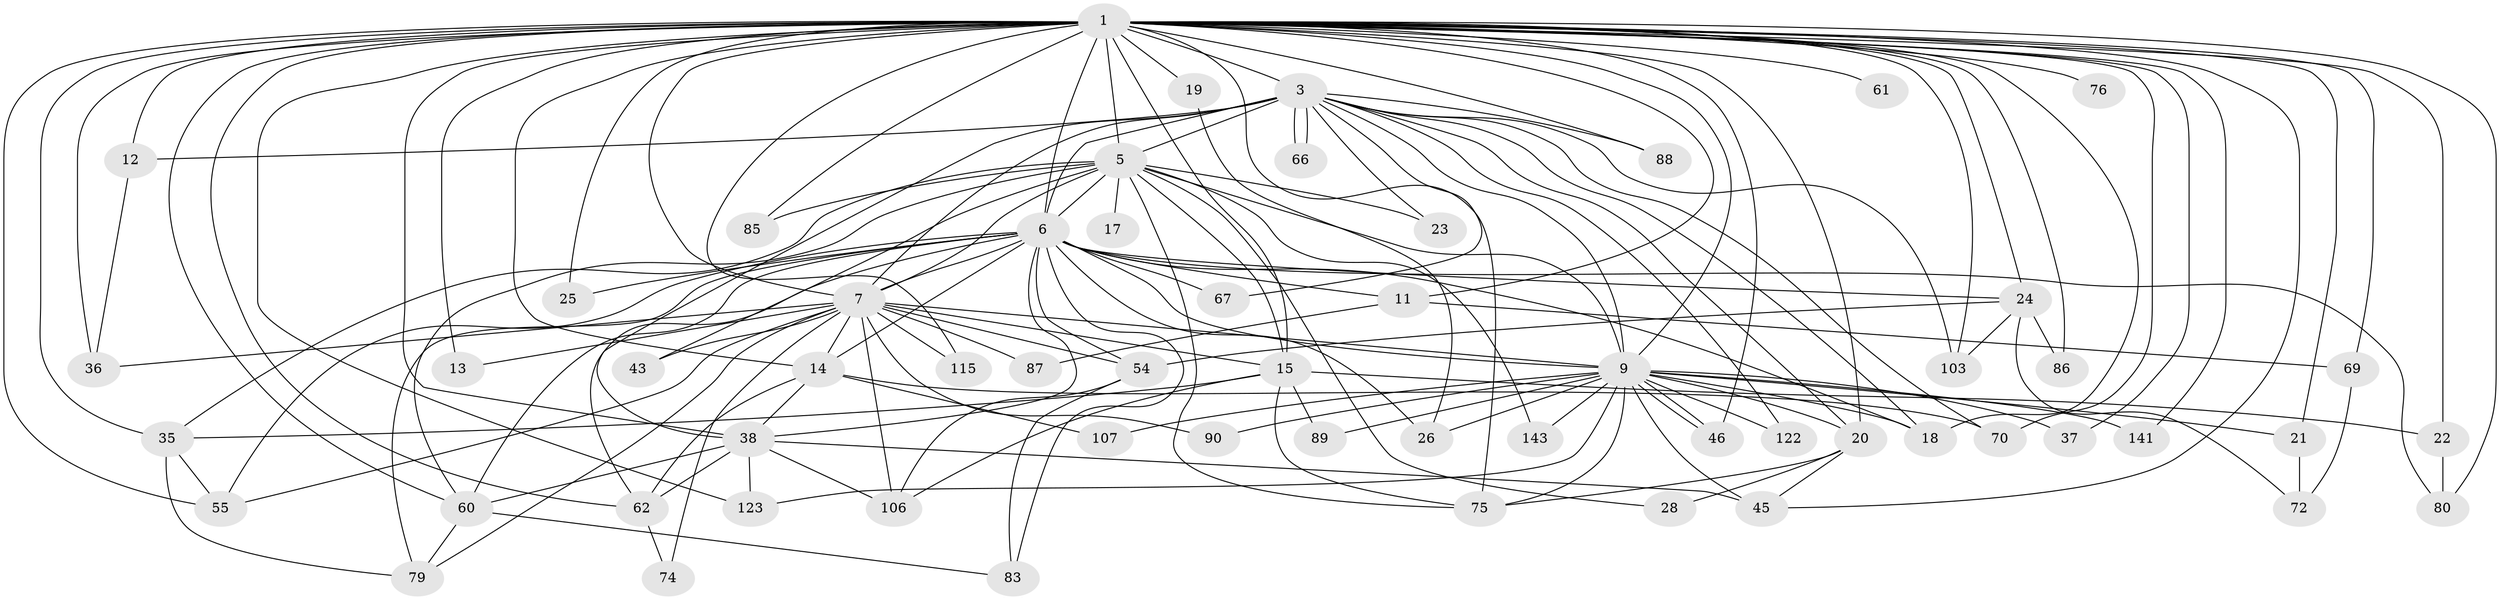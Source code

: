 // original degree distribution, {24: 0.013513513513513514, 33: 0.006756756756756757, 20: 0.013513513513513514, 14: 0.006756756756756757, 21: 0.006756756756756757, 28: 0.013513513513513514, 26: 0.006756756756756757, 4: 0.10810810810810811, 3: 0.19594594594594594, 2: 0.527027027027027, 11: 0.006756756756756757, 9: 0.006756756756756757, 8: 0.02027027027027027, 5: 0.0472972972972973, 6: 0.02027027027027027}
// Generated by graph-tools (version 1.1) at 2025/17/03/04/25 18:17:26]
// undirected, 59 vertices, 150 edges
graph export_dot {
graph [start="1"]
  node [color=gray90,style=filled];
  1 [super="+2"];
  3 [super="+57+51"];
  5 [super="+10"];
  6 [super="+97+31+101+39+114+29+92"];
  7 [super="+49+32+27+77+59+146"];
  9;
  11;
  12;
  13;
  14;
  15;
  17;
  18 [super="+47+34+44+42"];
  19;
  20 [super="+100"];
  21;
  22;
  23 [super="+108"];
  24;
  25 [super="+96"];
  26;
  28;
  35 [super="+84"];
  36 [super="+142+78"];
  37;
  38 [super="+56"];
  43;
  45 [super="+113"];
  46 [super="+98"];
  54 [super="+112"];
  55 [super="+116"];
  60 [super="+137"];
  61;
  62 [super="+99"];
  66;
  67;
  69 [super="+105"];
  70 [super="+132"];
  72;
  74;
  75 [super="+120+95"];
  76;
  79 [super="+93"];
  80 [super="+94"];
  83;
  85 [super="+110"];
  86;
  87;
  88;
  89;
  90;
  103 [super="+134"];
  106 [super="+127"];
  107;
  115;
  122;
  123 [super="+140"];
  141;
  143;
  1 -- 3 [weight=7];
  1 -- 5 [weight=11];
  1 -- 6 [weight=12];
  1 -- 7 [weight=6];
  1 -- 9 [weight=5];
  1 -- 21;
  1 -- 38 [weight=5];
  1 -- 61 [weight=2];
  1 -- 62;
  1 -- 70;
  1 -- 75;
  1 -- 80;
  1 -- 85 [weight=3];
  1 -- 123;
  1 -- 141;
  1 -- 46;
  1 -- 69;
  1 -- 11;
  1 -- 12;
  1 -- 13;
  1 -- 14 [weight=3];
  1 -- 15;
  1 -- 76 [weight=2];
  1 -- 18;
  1 -- 19 [weight=2];
  1 -- 20;
  1 -- 22 [weight=3];
  1 -- 86;
  1 -- 24;
  1 -- 25 [weight=2];
  1 -- 88;
  1 -- 36;
  1 -- 37;
  1 -- 103;
  1 -- 45;
  1 -- 115;
  1 -- 55;
  1 -- 60;
  1 -- 35;
  3 -- 5 [weight=2];
  3 -- 6 [weight=3];
  3 -- 7 [weight=4];
  3 -- 9;
  3 -- 12;
  3 -- 18 [weight=3];
  3 -- 20;
  3 -- 38 [weight=2];
  3 -- 66;
  3 -- 66;
  3 -- 67;
  3 -- 70;
  3 -- 103;
  3 -- 122;
  3 -- 88;
  3 -- 23;
  5 -- 6 [weight=2];
  5 -- 7 [weight=2];
  5 -- 9 [weight=2];
  5 -- 15 [weight=2];
  5 -- 23 [weight=2];
  5 -- 28;
  5 -- 75;
  5 -- 35;
  5 -- 43;
  5 -- 143;
  5 -- 17;
  5 -- 85;
  5 -- 60;
  6 -- 7 [weight=3];
  6 -- 9;
  6 -- 11;
  6 -- 24;
  6 -- 25;
  6 -- 55;
  6 -- 62;
  6 -- 60;
  6 -- 26;
  6 -- 67;
  6 -- 38;
  6 -- 14;
  6 -- 79;
  6 -- 80;
  6 -- 83;
  6 -- 54;
  6 -- 18;
  7 -- 9;
  7 -- 13;
  7 -- 14 [weight=3];
  7 -- 36 [weight=2];
  7 -- 43;
  7 -- 74;
  7 -- 79;
  7 -- 90;
  7 -- 115;
  7 -- 87;
  7 -- 54;
  7 -- 106;
  7 -- 15;
  7 -- 55;
  9 -- 18 [weight=2];
  9 -- 20;
  9 -- 21;
  9 -- 26;
  9 -- 37;
  9 -- 46 [weight=2];
  9 -- 46;
  9 -- 75;
  9 -- 89;
  9 -- 90;
  9 -- 107;
  9 -- 122;
  9 -- 123;
  9 -- 141;
  9 -- 143;
  9 -- 45;
  11 -- 69;
  11 -- 87;
  12 -- 36;
  14 -- 62;
  14 -- 107;
  14 -- 70;
  14 -- 38;
  15 -- 22;
  15 -- 35;
  15 -- 89;
  15 -- 75;
  15 -- 106;
  19 -- 26;
  20 -- 28;
  20 -- 45;
  20 -- 75;
  21 -- 72;
  22 -- 80;
  24 -- 54;
  24 -- 72;
  24 -- 86;
  24 -- 103;
  35 -- 55;
  35 -- 79;
  38 -- 106;
  38 -- 123;
  38 -- 45;
  38 -- 60;
  38 -- 62;
  54 -- 106;
  54 -- 83;
  60 -- 83;
  60 -- 79;
  62 -- 74;
  69 -- 72;
}
